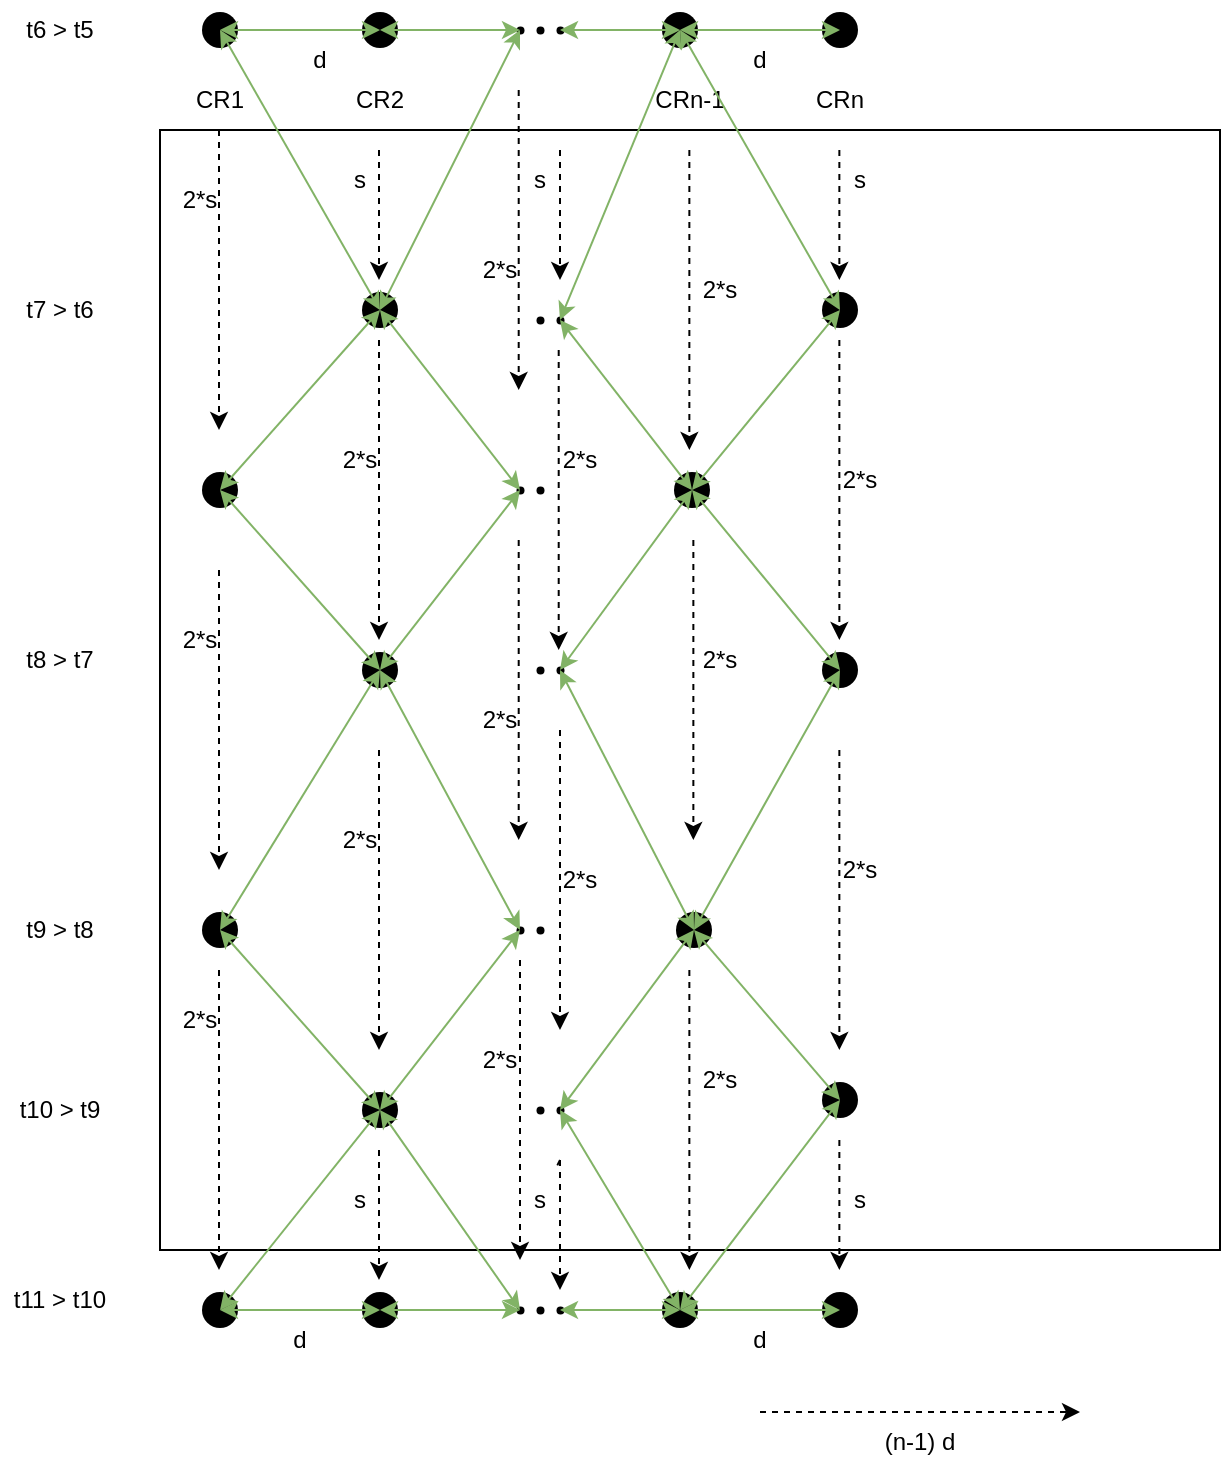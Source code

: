 <mxfile>
    <diagram id="CYYaLjD-E2wavenpG5ps" name="Page-1">
        <mxGraphModel dx="1276" dy="1726" grid="1" gridSize="10" guides="1" tooltips="1" connect="1" arrows="1" fold="1" page="1" pageScale="1" pageWidth="850" pageHeight="1100" math="0" shadow="0">
            <root>
                <mxCell id="0"/>
                <mxCell id="1" parent="0"/>
                <mxCell id="54" value="" style="rounded=0;whiteSpace=wrap;html=1;" parent="1" vertex="1">
                    <mxGeometry x="-80" y="-390" width="530" height="560" as="geometry"/>
                </mxCell>
                <mxCell id="18" value="t11 &amp;gt; t10" style="text;html=1;strokeColor=none;fillColor=none;align=center;verticalAlign=middle;whiteSpace=wrap;rounded=0;" parent="1" vertex="1">
                    <mxGeometry x="-160" y="180" width="60" height="30" as="geometry"/>
                </mxCell>
                <mxCell id="35" value="t10 &amp;gt; t9" style="text;html=1;strokeColor=none;fillColor=none;align=center;verticalAlign=middle;whiteSpace=wrap;rounded=0;" parent="1" vertex="1">
                    <mxGeometry x="-160" y="85" width="60" height="30" as="geometry"/>
                </mxCell>
                <mxCell id="53" value="t6 &amp;gt; t5" style="text;html=1;strokeColor=none;fillColor=none;align=center;verticalAlign=middle;whiteSpace=wrap;rounded=0;" parent="1" vertex="1">
                    <mxGeometry x="-160" y="-455" width="60" height="30" as="geometry"/>
                </mxCell>
                <mxCell id="65" value="" style="shape=waypoint;sketch=0;fillStyle=solid;size=6;pointerEvents=1;points=[];fillColor=none;resizable=0;rotatable=0;perimeter=centerPerimeter;snapToPoint=1;strokeWidth=7;" parent="1" vertex="1">
                    <mxGeometry x="20" y="-450" width="20" height="20" as="geometry"/>
                </mxCell>
                <mxCell id="66" value="" style="shape=waypoint;sketch=0;fillStyle=solid;size=6;pointerEvents=1;points=[];fillColor=none;resizable=0;rotatable=0;perimeter=centerPerimeter;snapToPoint=1;strokeWidth=7;" parent="1" vertex="1">
                    <mxGeometry x="-60" y="-450" width="20" height="20" as="geometry"/>
                </mxCell>
                <mxCell id="68" value="" style="endArrow=classic;startArrow=classic;html=1;exitX=1.091;exitY=0.611;exitDx=0;exitDy=0;exitPerimeter=0;entryX=0.331;entryY=0.611;entryDx=0;entryDy=0;entryPerimeter=0;fillColor=#d5e8d4;strokeColor=#82b366;" parent="1" source="66" target="65" edge="1">
                    <mxGeometry width="50" height="50" relative="1" as="geometry">
                        <mxPoint x="160" y="-550" as="sourcePoint"/>
                        <mxPoint x="210" y="-600" as="targetPoint"/>
                    </mxGeometry>
                </mxCell>
                <mxCell id="75" value="CR1" style="text;html=1;strokeColor=none;fillColor=none;align=center;verticalAlign=middle;whiteSpace=wrap;rounded=0;strokeWidth=0;" parent="1" vertex="1">
                    <mxGeometry x="-80" y="-420" width="60" height="30" as="geometry"/>
                </mxCell>
                <mxCell id="76" value="CR2" style="text;html=1;strokeColor=none;fillColor=none;align=center;verticalAlign=middle;whiteSpace=wrap;rounded=0;strokeWidth=0;" parent="1" vertex="1">
                    <mxGeometry y="-420" width="60" height="30" as="geometry"/>
                </mxCell>
                <mxCell id="111" value="" style="endArrow=classic;html=1;dashed=1;" parent="1" edge="1">
                    <mxGeometry width="50" height="50" relative="1" as="geometry">
                        <mxPoint x="-50.5" y="30" as="sourcePoint"/>
                        <mxPoint x="-50.5" y="180" as="targetPoint"/>
                    </mxGeometry>
                </mxCell>
                <mxCell id="132" value="" style="shape=waypoint;sketch=0;fillStyle=solid;size=6;pointerEvents=1;points=[];fillColor=none;resizable=0;rotatable=0;perimeter=centerPerimeter;snapToPoint=1;strokeWidth=7;" parent="1" vertex="1">
                    <mxGeometry x="20" y="-310" width="20" height="20" as="geometry"/>
                </mxCell>
                <mxCell id="133" value="" style="shape=waypoint;sketch=0;fillStyle=solid;size=6;pointerEvents=1;points=[];fillColor=none;resizable=0;rotatable=0;perimeter=centerPerimeter;snapToPoint=1;strokeWidth=7;" parent="1" vertex="1">
                    <mxGeometry x="-60" y="-220" width="20" height="20" as="geometry"/>
                </mxCell>
                <mxCell id="134" value="" style="shape=waypoint;sketch=0;fillStyle=solid;size=6;pointerEvents=1;points=[];fillColor=none;resizable=0;rotatable=0;perimeter=centerPerimeter;snapToPoint=1;strokeWidth=7;" parent="1" vertex="1">
                    <mxGeometry x="-60" width="20" height="20" as="geometry"/>
                </mxCell>
                <mxCell id="135" value="" style="shape=waypoint;sketch=0;fillStyle=solid;size=6;pointerEvents=1;points=[];fillColor=none;resizable=0;rotatable=0;perimeter=centerPerimeter;snapToPoint=1;strokeWidth=7;" parent="1" vertex="1">
                    <mxGeometry x="20" y="-130" width="20" height="20" as="geometry"/>
                </mxCell>
                <mxCell id="136" value="" style="shape=waypoint;sketch=0;fillStyle=solid;size=6;pointerEvents=1;points=[];fillColor=none;resizable=0;rotatable=0;perimeter=centerPerimeter;snapToPoint=1;strokeWidth=7;" parent="1" vertex="1">
                    <mxGeometry x="20" y="90" width="20" height="20" as="geometry"/>
                </mxCell>
                <mxCell id="137" value="" style="shape=waypoint;sketch=0;fillStyle=solid;size=6;pointerEvents=1;points=[];fillColor=none;resizable=0;rotatable=0;perimeter=centerPerimeter;snapToPoint=1;strokeWidth=7;" parent="1" vertex="1">
                    <mxGeometry x="-60" y="190" width="20" height="20" as="geometry"/>
                </mxCell>
                <mxCell id="138" value="" style="shape=waypoint;sketch=0;fillStyle=solid;size=6;pointerEvents=1;points=[];fillColor=none;resizable=0;rotatable=0;perimeter=centerPerimeter;snapToPoint=1;strokeWidth=7;" parent="1" vertex="1">
                    <mxGeometry x="20" y="190" width="20" height="20" as="geometry"/>
                </mxCell>
                <mxCell id="139" value="" style="endArrow=classic;html=1;dashed=1;" parent="1" edge="1">
                    <mxGeometry width="50" height="50" relative="1" as="geometry">
                        <mxPoint x="29.5" y="-80" as="sourcePoint"/>
                        <mxPoint x="29.5" y="70" as="targetPoint"/>
                    </mxGeometry>
                </mxCell>
                <mxCell id="140" value="" style="endArrow=classic;html=1;dashed=1;" parent="1" edge="1">
                    <mxGeometry width="50" height="50" relative="1" as="geometry">
                        <mxPoint x="-50.5" y="-390" as="sourcePoint"/>
                        <mxPoint x="-50.5" y="-240" as="targetPoint"/>
                    </mxGeometry>
                </mxCell>
                <mxCell id="141" value="" style="endArrow=classic;html=1;dashed=1;" parent="1" edge="1">
                    <mxGeometry width="50" height="50" relative="1" as="geometry">
                        <mxPoint x="29.5" y="-380" as="sourcePoint"/>
                        <mxPoint x="29.5" y="-315" as="targetPoint"/>
                    </mxGeometry>
                </mxCell>
                <mxCell id="142" value="" style="endArrow=classic;html=1;dashed=1;" parent="1" edge="1">
                    <mxGeometry width="50" height="50" relative="1" as="geometry">
                        <mxPoint x="-50.5" y="-170" as="sourcePoint"/>
                        <mxPoint x="-50.5" y="-20" as="targetPoint"/>
                    </mxGeometry>
                </mxCell>
                <mxCell id="143" value="" style="endArrow=classic;html=1;dashed=1;" parent="1" edge="1">
                    <mxGeometry width="50" height="50" relative="1" as="geometry">
                        <mxPoint x="29.5" y="-285" as="sourcePoint"/>
                        <mxPoint x="29.5" y="-135" as="targetPoint"/>
                    </mxGeometry>
                </mxCell>
                <mxCell id="144" value="" style="endArrow=classic;html=1;dashed=1;" parent="1" edge="1">
                    <mxGeometry width="50" height="50" relative="1" as="geometry">
                        <mxPoint x="29.5" y="120" as="sourcePoint"/>
                        <mxPoint x="29.5" y="185" as="targetPoint"/>
                    </mxGeometry>
                </mxCell>
                <mxCell id="145" value="" style="endArrow=classic;startArrow=classic;html=1;exitX=0.471;exitY=0.691;exitDx=0;exitDy=0;exitPerimeter=0;fillColor=#d5e8d4;strokeColor=#82b366;entryX=0.651;entryY=0.971;entryDx=0;entryDy=0;entryPerimeter=0;" parent="1" source="132" target="66" edge="1">
                    <mxGeometry width="50" height="50" relative="1" as="geometry">
                        <mxPoint x="-170" y="110" as="sourcePoint"/>
                        <mxPoint x="30" y="-440" as="targetPoint"/>
                    </mxGeometry>
                </mxCell>
                <mxCell id="146" value="" style="endArrow=classic;startArrow=classic;html=1;exitX=0.351;exitY=0.811;exitDx=0;exitDy=0;exitPerimeter=0;fillColor=#d5e8d4;strokeColor=#82b366;entryX=0.311;entryY=0.751;entryDx=0;entryDy=0;entryPerimeter=0;" parent="1" source="132" target="133" edge="1">
                    <mxGeometry width="50" height="50" relative="1" as="geometry">
                        <mxPoint x="-40" y="-290" as="sourcePoint"/>
                        <mxPoint x="40" y="-430" as="targetPoint"/>
                    </mxGeometry>
                </mxCell>
                <mxCell id="147" value="" style="endArrow=classic;startArrow=classic;html=1;fillColor=#d5e8d4;strokeColor=#82b366;" parent="1" source="135" target="134" edge="1">
                    <mxGeometry width="50" height="50" relative="1" as="geometry">
                        <mxPoint x="-40" y="-290" as="sourcePoint"/>
                        <mxPoint x="40" y="-200" as="targetPoint"/>
                    </mxGeometry>
                </mxCell>
                <mxCell id="148" value="" style="endArrow=classic;startArrow=classic;html=1;fillColor=#d5e8d4;strokeColor=#82b366;exitX=0.371;exitY=1.111;exitDx=0;exitDy=0;exitPerimeter=0;entryX=0.471;entryY=0.391;entryDx=0;entryDy=0;entryPerimeter=0;" parent="1" source="133" target="135" edge="1">
                    <mxGeometry width="50" height="50" relative="1" as="geometry">
                        <mxPoint x="-40" y="-110" as="sourcePoint"/>
                        <mxPoint x="40" y="20" as="targetPoint"/>
                    </mxGeometry>
                </mxCell>
                <mxCell id="149" value="" style="endArrow=classic;startArrow=classic;html=1;fillColor=#d5e8d4;strokeColor=#82b366;exitX=0.251;exitY=0.431;exitDx=0;exitDy=0;exitPerimeter=0;" parent="1" source="134" target="136" edge="1">
                    <mxGeometry width="50" height="50" relative="1" as="geometry">
                        <mxPoint x="40" y="-200" as="sourcePoint"/>
                        <mxPoint x="-40" y="-110" as="targetPoint"/>
                    </mxGeometry>
                </mxCell>
                <mxCell id="150" value="" style="endArrow=classic;startArrow=classic;html=1;fillColor=#d5e8d4;strokeColor=#82b366;exitX=0.711;exitY=0.351;exitDx=0;exitDy=0;exitPerimeter=0;entryX=0.591;entryY=0.851;entryDx=0;entryDy=0;entryPerimeter=0;" parent="1" source="137" target="136" edge="1">
                    <mxGeometry width="50" height="50" relative="1" as="geometry">
                        <mxPoint x="40" y="20" as="sourcePoint"/>
                        <mxPoint x="-40" y="110" as="targetPoint"/>
                    </mxGeometry>
                </mxCell>
                <mxCell id="151" value="" style="endArrow=classic;startArrow=classic;html=1;fillColor=#d5e8d4;strokeColor=#82b366;exitX=0.791;exitY=0.651;exitDx=0;exitDy=0;exitPerimeter=0;entryX=0.651;entryY=0.471;entryDx=0;entryDy=0;entryPerimeter=0;" parent="1" source="138" target="137" edge="1">
                    <mxGeometry width="50" height="50" relative="1" as="geometry">
                        <mxPoint x="40" y="210" as="sourcePoint"/>
                        <mxPoint x="-40" y="110" as="targetPoint"/>
                    </mxGeometry>
                </mxCell>
                <mxCell id="152" value="t9 &amp;gt; t8" style="text;html=1;strokeColor=none;fillColor=none;align=center;verticalAlign=middle;whiteSpace=wrap;rounded=0;" parent="1" vertex="1">
                    <mxGeometry x="-160" y="-5" width="60" height="30" as="geometry"/>
                </mxCell>
                <mxCell id="153" value="t8 &amp;gt; t7" style="text;html=1;strokeColor=none;fillColor=none;align=center;verticalAlign=middle;whiteSpace=wrap;rounded=0;" parent="1" vertex="1">
                    <mxGeometry x="-160" y="-140" width="60" height="30" as="geometry"/>
                </mxCell>
                <mxCell id="154" value="t7 &amp;gt; t6" style="text;html=1;strokeColor=none;fillColor=none;align=center;verticalAlign=middle;whiteSpace=wrap;rounded=0;" parent="1" vertex="1">
                    <mxGeometry x="-160" y="-315" width="60" height="30" as="geometry"/>
                </mxCell>
                <mxCell id="163" value="d" style="text;html=1;strokeColor=none;fillColor=none;align=center;verticalAlign=middle;whiteSpace=wrap;rounded=0;" parent="1" vertex="1">
                    <mxGeometry x="-40" y="200" width="60" height="30" as="geometry"/>
                </mxCell>
                <mxCell id="165" value="d" style="text;html=1;strokeColor=none;fillColor=none;align=center;verticalAlign=middle;whiteSpace=wrap;rounded=0;" parent="1" vertex="1">
                    <mxGeometry x="-30" y="-440" width="60" height="30" as="geometry"/>
                </mxCell>
                <mxCell id="166" value="2*s" style="text;html=1;strokeColor=none;fillColor=none;align=center;verticalAlign=middle;whiteSpace=wrap;rounded=0;" parent="1" vertex="1">
                    <mxGeometry x="-90" y="-370" width="60" height="30" as="geometry"/>
                </mxCell>
                <mxCell id="168" value="" style="shape=waypoint;sketch=0;fillStyle=solid;size=6;pointerEvents=1;points=[];fillColor=none;resizable=0;rotatable=0;perimeter=centerPerimeter;snapToPoint=1;strokeWidth=0;" vertex="1" parent="1">
                    <mxGeometry x="90" y="-450" width="20" height="20" as="geometry"/>
                </mxCell>
                <mxCell id="169" value="" style="shape=waypoint;sketch=0;fillStyle=solid;size=6;pointerEvents=1;points=[];fillColor=none;resizable=0;rotatable=0;perimeter=centerPerimeter;snapToPoint=1;strokeWidth=0;" vertex="1" parent="1">
                    <mxGeometry x="110" y="-450" width="20" height="20" as="geometry"/>
                </mxCell>
                <mxCell id="170" value="" style="shape=waypoint;sketch=0;fillStyle=solid;size=6;pointerEvents=1;points=[];fillColor=none;resizable=0;rotatable=0;perimeter=centerPerimeter;snapToPoint=1;strokeWidth=0;" vertex="1" parent="1">
                    <mxGeometry x="100" y="-450" width="20" height="20" as="geometry"/>
                </mxCell>
                <mxCell id="171" value="" style="shape=waypoint;sketch=0;fillStyle=solid;size=6;pointerEvents=1;points=[];fillColor=none;resizable=0;rotatable=0;perimeter=centerPerimeter;snapToPoint=1;strokeWidth=7;" vertex="1" parent="1">
                    <mxGeometry x="250" y="-450" width="20" height="20" as="geometry"/>
                </mxCell>
                <mxCell id="172" value="" style="shape=waypoint;sketch=0;fillStyle=solid;size=6;pointerEvents=1;points=[];fillColor=none;resizable=0;rotatable=0;perimeter=centerPerimeter;snapToPoint=1;strokeWidth=7;" vertex="1" parent="1">
                    <mxGeometry x="170" y="-450" width="20" height="20" as="geometry"/>
                </mxCell>
                <mxCell id="173" value="" style="endArrow=classic;startArrow=classic;html=1;exitX=1.091;exitY=0.611;exitDx=0;exitDy=0;exitPerimeter=0;entryX=0.331;entryY=0.611;entryDx=0;entryDy=0;entryPerimeter=0;fillColor=#d5e8d4;strokeColor=#82b366;" edge="1" parent="1" source="172" target="171">
                    <mxGeometry width="50" height="50" relative="1" as="geometry">
                        <mxPoint x="390" y="-550" as="sourcePoint"/>
                        <mxPoint x="440" y="-600" as="targetPoint"/>
                    </mxGeometry>
                </mxCell>
                <mxCell id="174" value="d" style="text;html=1;strokeColor=none;fillColor=none;align=center;verticalAlign=middle;whiteSpace=wrap;rounded=0;" vertex="1" parent="1">
                    <mxGeometry x="190" y="-440" width="60" height="30" as="geometry"/>
                </mxCell>
                <mxCell id="175" value="CRn-1" style="text;html=1;strokeColor=none;fillColor=none;align=center;verticalAlign=middle;whiteSpace=wrap;rounded=0;strokeWidth=0;" vertex="1" parent="1">
                    <mxGeometry x="155" y="-420" width="60" height="30" as="geometry"/>
                </mxCell>
                <mxCell id="176" value="CRn" style="text;html=1;strokeColor=none;fillColor=none;align=center;verticalAlign=middle;whiteSpace=wrap;rounded=0;strokeWidth=0;" vertex="1" parent="1">
                    <mxGeometry x="230" y="-420" width="60" height="30" as="geometry"/>
                </mxCell>
                <mxCell id="177" value="" style="shape=waypoint;sketch=0;fillStyle=solid;size=6;pointerEvents=1;points=[];fillColor=none;resizable=0;rotatable=0;perimeter=centerPerimeter;snapToPoint=1;strokeWidth=7;" vertex="1" parent="1">
                    <mxGeometry x="176" y="-220" width="20" height="20" as="geometry"/>
                </mxCell>
                <mxCell id="178" value="" style="shape=waypoint;sketch=0;fillStyle=solid;size=6;pointerEvents=1;points=[];fillColor=none;resizable=0;rotatable=0;perimeter=centerPerimeter;snapToPoint=1;strokeWidth=7;" vertex="1" parent="1">
                    <mxGeometry x="250" y="-310" width="20" height="20" as="geometry"/>
                </mxCell>
                <mxCell id="179" value="" style="shape=waypoint;sketch=0;fillStyle=solid;size=6;pointerEvents=1;points=[];fillColor=none;resizable=0;rotatable=0;perimeter=centerPerimeter;snapToPoint=1;strokeWidth=7;" vertex="1" parent="1">
                    <mxGeometry x="250" y="-130" width="20" height="20" as="geometry"/>
                </mxCell>
                <mxCell id="180" value="" style="shape=waypoint;sketch=0;fillStyle=solid;size=6;pointerEvents=1;points=[];fillColor=none;resizable=0;rotatable=0;perimeter=centerPerimeter;snapToPoint=1;strokeWidth=7;" vertex="1" parent="1">
                    <mxGeometry x="177" width="20" height="20" as="geometry"/>
                </mxCell>
                <mxCell id="181" value="" style="shape=waypoint;sketch=0;fillStyle=solid;size=6;pointerEvents=1;points=[];fillColor=none;resizable=0;rotatable=0;perimeter=centerPerimeter;snapToPoint=1;strokeWidth=7;" vertex="1" parent="1">
                    <mxGeometry x="250" y="85" width="20" height="20" as="geometry"/>
                </mxCell>
                <mxCell id="182" value="" style="shape=waypoint;sketch=0;fillStyle=solid;size=6;pointerEvents=1;points=[];fillColor=none;resizable=0;rotatable=0;perimeter=centerPerimeter;snapToPoint=1;strokeWidth=7;" vertex="1" parent="1">
                    <mxGeometry x="250" y="190" width="20" height="20" as="geometry"/>
                </mxCell>
                <mxCell id="183" value="" style="shape=waypoint;sketch=0;fillStyle=solid;size=6;pointerEvents=1;points=[];fillColor=none;resizable=0;rotatable=0;perimeter=centerPerimeter;snapToPoint=1;strokeWidth=7;" vertex="1" parent="1">
                    <mxGeometry x="170" y="190" width="20" height="20" as="geometry"/>
                </mxCell>
                <mxCell id="185" value="" style="shape=waypoint;sketch=0;fillStyle=solid;size=6;pointerEvents=1;points=[];fillColor=none;resizable=0;rotatable=0;perimeter=centerPerimeter;snapToPoint=1;strokeWidth=0;" vertex="1" parent="1">
                    <mxGeometry x="110" y="-305" width="20" height="20" as="geometry"/>
                </mxCell>
                <mxCell id="186" value="" style="shape=waypoint;sketch=0;fillStyle=solid;size=6;pointerEvents=1;points=[];fillColor=none;resizable=0;rotatable=0;perimeter=centerPerimeter;snapToPoint=1;strokeWidth=0;" vertex="1" parent="1">
                    <mxGeometry x="100" y="-305" width="20" height="20" as="geometry"/>
                </mxCell>
                <mxCell id="188" value="" style="shape=waypoint;sketch=0;fillStyle=solid;size=6;pointerEvents=1;points=[];fillColor=none;resizable=0;rotatable=0;perimeter=centerPerimeter;snapToPoint=1;strokeWidth=0;" vertex="1" parent="1">
                    <mxGeometry x="110" y="-130" width="20" height="20" as="geometry"/>
                </mxCell>
                <mxCell id="189" value="" style="shape=waypoint;sketch=0;fillStyle=solid;size=6;pointerEvents=1;points=[];fillColor=none;resizable=0;rotatable=0;perimeter=centerPerimeter;snapToPoint=1;strokeWidth=0;" vertex="1" parent="1">
                    <mxGeometry x="100" y="-130" width="20" height="20" as="geometry"/>
                </mxCell>
                <mxCell id="190" value="" style="shape=waypoint;sketch=0;fillStyle=solid;size=6;pointerEvents=1;points=[];fillColor=none;resizable=0;rotatable=0;perimeter=centerPerimeter;snapToPoint=1;strokeWidth=0;" vertex="1" parent="1">
                    <mxGeometry x="90" width="20" height="20" as="geometry"/>
                </mxCell>
                <mxCell id="192" value="" style="shape=waypoint;sketch=0;fillStyle=solid;size=6;pointerEvents=1;points=[];fillColor=none;resizable=0;rotatable=0;perimeter=centerPerimeter;snapToPoint=1;strokeWidth=0;" vertex="1" parent="1">
                    <mxGeometry x="100" width="20" height="20" as="geometry"/>
                </mxCell>
                <mxCell id="194" value="" style="shape=waypoint;sketch=0;fillStyle=solid;size=6;pointerEvents=1;points=[];fillColor=none;resizable=0;rotatable=0;perimeter=centerPerimeter;snapToPoint=1;strokeWidth=0;" vertex="1" parent="1">
                    <mxGeometry x="110" y="90" width="20" height="20" as="geometry"/>
                </mxCell>
                <mxCell id="195" value="" style="shape=waypoint;sketch=0;fillStyle=solid;size=6;pointerEvents=1;points=[];fillColor=none;resizable=0;rotatable=0;perimeter=centerPerimeter;snapToPoint=1;strokeWidth=0;" vertex="1" parent="1">
                    <mxGeometry x="100" y="90" width="20" height="20" as="geometry"/>
                </mxCell>
                <mxCell id="196" value="" style="shape=waypoint;sketch=0;fillStyle=solid;size=6;pointerEvents=1;points=[];fillColor=none;resizable=0;rotatable=0;perimeter=centerPerimeter;snapToPoint=1;strokeWidth=0;" vertex="1" parent="1">
                    <mxGeometry x="90" y="190" width="20" height="20" as="geometry"/>
                </mxCell>
                <mxCell id="197" value="" style="shape=waypoint;sketch=0;fillStyle=solid;size=6;pointerEvents=1;points=[];fillColor=none;resizable=0;rotatable=0;perimeter=centerPerimeter;snapToPoint=1;strokeWidth=0;" vertex="1" parent="1">
                    <mxGeometry x="110" y="190" width="20" height="20" as="geometry"/>
                </mxCell>
                <mxCell id="198" value="" style="shape=waypoint;sketch=0;fillStyle=solid;size=6;pointerEvents=1;points=[];fillColor=none;resizable=0;rotatable=0;perimeter=centerPerimeter;snapToPoint=1;strokeWidth=0;" vertex="1" parent="1">
                    <mxGeometry x="100" y="190" width="20" height="20" as="geometry"/>
                </mxCell>
                <mxCell id="199" value="" style="endArrow=classic;startArrow=classic;html=1;fillColor=#d5e8d4;strokeColor=#82b366;entryX=0.771;entryY=0.42;entryDx=0;entryDy=0;entryPerimeter=0;" edge="1" parent="1" source="168" target="65">
                    <mxGeometry width="50" height="50" relative="1" as="geometry">
                        <mxPoint x="40" y="-290" as="sourcePoint"/>
                        <mxPoint x="-40" y="-200" as="targetPoint"/>
                    </mxGeometry>
                </mxCell>
                <mxCell id="200" value="" style="endArrow=classic;startArrow=classic;html=1;fillColor=#d5e8d4;strokeColor=#82b366;entryX=0.684;entryY=0.459;entryDx=0;entryDy=0;entryPerimeter=0;" edge="1" parent="1" source="172" target="169">
                    <mxGeometry width="50" height="50" relative="1" as="geometry">
                        <mxPoint x="110" y="-430" as="sourcePoint"/>
                        <mxPoint x="40" y="-430" as="targetPoint"/>
                    </mxGeometry>
                </mxCell>
                <mxCell id="201" value="" style="endArrow=classic;startArrow=classic;html=1;fillColor=#d5e8d4;strokeColor=#82b366;entryX=0.175;entryY=1.001;entryDx=0;entryDy=0;entryPerimeter=0;" edge="1" parent="1" source="132" target="168">
                    <mxGeometry width="50" height="50" relative="1" as="geometry">
                        <mxPoint x="110" y="-430" as="sourcePoint"/>
                        <mxPoint x="40" y="-430" as="targetPoint"/>
                    </mxGeometry>
                </mxCell>
                <mxCell id="203" value="" style="shape=waypoint;sketch=0;fillStyle=solid;size=6;pointerEvents=1;points=[];fillColor=none;resizable=0;rotatable=0;perimeter=centerPerimeter;snapToPoint=1;strokeWidth=0;" vertex="1" parent="1">
                    <mxGeometry x="90" y="-220" width="20" height="20" as="geometry"/>
                </mxCell>
                <mxCell id="205" value="" style="shape=waypoint;sketch=0;fillStyle=solid;size=6;pointerEvents=1;points=[];fillColor=none;resizable=0;rotatable=0;perimeter=centerPerimeter;snapToPoint=1;strokeWidth=0;" vertex="1" parent="1">
                    <mxGeometry x="100" y="-220" width="20" height="20" as="geometry"/>
                </mxCell>
                <mxCell id="206" value="" style="endArrow=classic;startArrow=classic;html=1;fillColor=#d5e8d4;strokeColor=#82b366;exitX=0.368;exitY=0.494;exitDx=0;exitDy=0;exitPerimeter=0;" edge="1" parent="1" source="203" target="132">
                    <mxGeometry width="50" height="50" relative="1" as="geometry">
                        <mxPoint x="40" y="-290" as="sourcePoint"/>
                        <mxPoint x="110" y="-430" as="targetPoint"/>
                    </mxGeometry>
                </mxCell>
                <mxCell id="207" value="" style="endArrow=classic;startArrow=classic;html=1;fillColor=#d5e8d4;strokeColor=#82b366;exitX=0.617;exitY=0.407;exitDx=0;exitDy=0;exitPerimeter=0;" edge="1" parent="1" source="135" target="203">
                    <mxGeometry width="50" height="50" relative="1" as="geometry">
                        <mxPoint x="110" y="-200" as="sourcePoint"/>
                        <mxPoint x="40" y="-290" as="targetPoint"/>
                    </mxGeometry>
                </mxCell>
                <mxCell id="208" value="" style="endArrow=classic;startArrow=classic;html=1;fillColor=#d5e8d4;strokeColor=#82b366;" edge="1" parent="1" source="135" target="190">
                    <mxGeometry width="50" height="50" relative="1" as="geometry">
                        <mxPoint x="40" y="-110" as="sourcePoint"/>
                        <mxPoint x="110" y="-200" as="targetPoint"/>
                    </mxGeometry>
                </mxCell>
                <mxCell id="209" value="" style="endArrow=classic;startArrow=classic;html=1;fillColor=#d5e8d4;strokeColor=#82b366;entryX=0.346;entryY=0.594;entryDx=0;entryDy=0;entryPerimeter=0;" edge="1" parent="1" source="190" target="136">
                    <mxGeometry width="50" height="50" relative="1" as="geometry">
                        <mxPoint x="40" y="-110" as="sourcePoint"/>
                        <mxPoint x="110" y="20" as="targetPoint"/>
                    </mxGeometry>
                </mxCell>
                <mxCell id="210" value="" style="endArrow=classic;startArrow=classic;html=1;fillColor=#d5e8d4;strokeColor=#82b366;entryX=0.578;entryY=0.71;entryDx=0;entryDy=0;entryPerimeter=0;" edge="1" parent="1" source="196" target="136">
                    <mxGeometry width="50" height="50" relative="1" as="geometry">
                        <mxPoint x="110" y="20" as="sourcePoint"/>
                        <mxPoint x="40" y="110" as="targetPoint"/>
                    </mxGeometry>
                </mxCell>
                <mxCell id="211" value="" style="endArrow=classic;startArrow=classic;html=1;fillColor=#d5e8d4;strokeColor=#82b366;entryX=0.058;entryY=0.665;entryDx=0;entryDy=0;entryPerimeter=0;exitX=0.771;exitY=0.472;exitDx=0;exitDy=0;exitPerimeter=0;" edge="1" parent="1" source="138" target="196">
                    <mxGeometry width="50" height="50" relative="1" as="geometry">
                        <mxPoint x="110" y="210" as="sourcePoint"/>
                        <mxPoint x="40" y="110" as="targetPoint"/>
                    </mxGeometry>
                </mxCell>
                <mxCell id="212" value="" style="endArrow=classic;startArrow=classic;html=1;fillColor=#d5e8d4;strokeColor=#82b366;exitX=0.955;exitY=0.859;exitDx=0;exitDy=0;exitPerimeter=0;" edge="1" parent="1" source="197" target="183">
                    <mxGeometry width="50" height="50" relative="1" as="geometry">
                        <mxPoint x="40" y="210" as="sourcePoint"/>
                        <mxPoint x="110" y="210" as="targetPoint"/>
                    </mxGeometry>
                </mxCell>
                <mxCell id="213" value="" style="endArrow=classic;startArrow=classic;html=1;fillColor=#d5e8d4;strokeColor=#82b366;entryX=0.704;entryY=0.42;entryDx=0;entryDy=0;entryPerimeter=0;" edge="1" parent="1" source="178" target="172">
                    <mxGeometry width="50" height="50" relative="1" as="geometry">
                        <mxPoint x="40" y="-290" as="sourcePoint"/>
                        <mxPoint x="-40" y="-430" as="targetPoint"/>
                    </mxGeometry>
                </mxCell>
                <mxCell id="214" value="" style="endArrow=classic;startArrow=classic;html=1;fillColor=#d5e8d4;strokeColor=#82b366;exitX=0.626;exitY=0.726;exitDx=0;exitDy=0;exitPerimeter=0;" edge="1" parent="1" source="177" target="178">
                    <mxGeometry width="50" height="50" relative="1" as="geometry">
                        <mxPoint x="270" y="-290" as="sourcePoint"/>
                        <mxPoint x="190" y="-430" as="targetPoint"/>
                    </mxGeometry>
                </mxCell>
                <mxCell id="215" value="" style="endArrow=classic;startArrow=classic;html=1;fillColor=#d5e8d4;strokeColor=#82b366;exitX=0.5;exitY=0.5;exitDx=0;exitDy=0;exitPerimeter=0;entryX=0.381;entryY=0.523;entryDx=0;entryDy=0;entryPerimeter=0;" edge="1" parent="1" source="177" target="179">
                    <mxGeometry width="50" height="50" relative="1" as="geometry">
                        <mxPoint x="190" y="-200" as="sourcePoint"/>
                        <mxPoint x="270" y="-290" as="targetPoint"/>
                    </mxGeometry>
                </mxCell>
                <mxCell id="216" value="" style="endArrow=classic;startArrow=classic;html=1;fillColor=#d5e8d4;strokeColor=#82b366;exitX=0.652;exitY=0.717;exitDx=0;exitDy=0;exitPerimeter=0;entryX=0.665;entryY=0.643;entryDx=0;entryDy=0;entryPerimeter=0;" edge="1" parent="1" source="179" target="180">
                    <mxGeometry width="50" height="50" relative="1" as="geometry">
                        <mxPoint x="190" y="-200" as="sourcePoint"/>
                        <mxPoint x="270" y="-110" as="targetPoint"/>
                    </mxGeometry>
                </mxCell>
                <mxCell id="217" value="" style="endArrow=classic;startArrow=classic;html=1;fillColor=#d5e8d4;strokeColor=#82b366;" edge="1" parent="1" source="180" target="181">
                    <mxGeometry width="50" height="50" relative="1" as="geometry">
                        <mxPoint x="270" y="-110" as="sourcePoint"/>
                        <mxPoint x="190" y="20" as="targetPoint"/>
                    </mxGeometry>
                </mxCell>
                <mxCell id="218" value="" style="endArrow=classic;startArrow=classic;html=1;fillColor=#d5e8d4;strokeColor=#82b366;exitX=0.729;exitY=0.651;exitDx=0;exitDy=0;exitPerimeter=0;" edge="1" parent="1" source="181" target="183">
                    <mxGeometry width="50" height="50" relative="1" as="geometry">
                        <mxPoint x="190" y="20" as="sourcePoint"/>
                        <mxPoint x="270" y="105" as="targetPoint"/>
                    </mxGeometry>
                </mxCell>
                <mxCell id="219" value="" style="endArrow=classic;startArrow=classic;html=1;fillColor=#d5e8d4;strokeColor=#82b366;" edge="1" parent="1" source="182">
                    <mxGeometry width="50" height="50" relative="1" as="geometry">
                        <mxPoint x="270" y="105" as="sourcePoint"/>
                        <mxPoint x="180" y="200" as="targetPoint"/>
                    </mxGeometry>
                </mxCell>
                <mxCell id="220" value="" style="endArrow=classic;startArrow=classic;html=1;fillColor=#d5e8d4;strokeColor=#82b366;entryX=0.394;entryY=0.339;entryDx=0;entryDy=0;entryPerimeter=0;" edge="1" parent="1" source="185" target="177">
                    <mxGeometry width="50" height="50" relative="1" as="geometry">
                        <mxPoint x="190" y="-200" as="sourcePoint"/>
                        <mxPoint x="270" y="-110" as="targetPoint"/>
                    </mxGeometry>
                </mxCell>
                <mxCell id="221" value="" style="endArrow=classic;startArrow=classic;html=1;fillColor=#d5e8d4;strokeColor=#82b366;exitX=0.51;exitY=0.768;exitDx=0;exitDy=0;exitPerimeter=0;" edge="1" parent="1" source="172" target="185">
                    <mxGeometry width="50" height="50" relative="1" as="geometry">
                        <mxPoint x="130" y="-285" as="sourcePoint"/>
                        <mxPoint x="190" y="-200" as="targetPoint"/>
                    </mxGeometry>
                </mxCell>
                <mxCell id="222" value="" style="endArrow=classic;startArrow=classic;html=1;fillColor=#d5e8d4;strokeColor=#82b366;entryX=0.51;entryY=0.72;entryDx=0;entryDy=0;entryPerimeter=0;" edge="1" parent="1" source="188" target="180">
                    <mxGeometry width="50" height="50" relative="1" as="geometry">
                        <mxPoint x="190" y="-430" as="sourcePoint"/>
                        <mxPoint x="130" y="-285" as="targetPoint"/>
                    </mxGeometry>
                </mxCell>
                <mxCell id="223" value="" style="endArrow=classic;startArrow=classic;html=1;fillColor=#d5e8d4;strokeColor=#82b366;" edge="1" parent="1" source="188" target="177">
                    <mxGeometry width="50" height="50" relative="1" as="geometry">
                        <mxPoint x="130" y="-110" as="sourcePoint"/>
                        <mxPoint x="190" y="20" as="targetPoint"/>
                    </mxGeometry>
                </mxCell>
                <mxCell id="224" value="" style="endArrow=classic;startArrow=classic;html=1;fillColor=#d5e8d4;strokeColor=#82b366;exitX=0.471;exitY=0.007;exitDx=0;exitDy=0;exitPerimeter=0;entryX=1.188;entryY=0.439;entryDx=0;entryDy=0;entryPerimeter=0;" edge="1" parent="1" source="183" target="194">
                    <mxGeometry width="50" height="50" relative="1" as="geometry">
                        <mxPoint x="130" y="-110" as="sourcePoint"/>
                        <mxPoint x="190" y="-200" as="targetPoint"/>
                    </mxGeometry>
                </mxCell>
                <mxCell id="225" value="" style="endArrow=classic;startArrow=classic;html=1;fillColor=#d5e8d4;strokeColor=#82b366;entryX=0.588;entryY=0.952;entryDx=0;entryDy=0;entryPerimeter=0;" edge="1" parent="1" source="194" target="180">
                    <mxGeometry width="50" height="50" relative="1" as="geometry">
                        <mxPoint x="190" y="210" as="sourcePoint"/>
                        <mxPoint x="130" y="110" as="targetPoint"/>
                    </mxGeometry>
                </mxCell>
                <mxCell id="227" value="d" style="text;html=1;strokeColor=none;fillColor=none;align=center;verticalAlign=middle;whiteSpace=wrap;rounded=0;" vertex="1" parent="1">
                    <mxGeometry x="190" y="200" width="60" height="30" as="geometry"/>
                </mxCell>
                <mxCell id="229" value="" style="endArrow=classic;html=1;dashed=1;" edge="1" parent="1">
                    <mxGeometry width="50" height="50" relative="1" as="geometry">
                        <mxPoint x="259.68" y="-380" as="sourcePoint"/>
                        <mxPoint x="259.68" y="-315" as="targetPoint"/>
                    </mxGeometry>
                </mxCell>
                <mxCell id="230" value="" style="endArrow=classic;html=1;dashed=1;" edge="1" parent="1">
                    <mxGeometry width="50" height="50" relative="1" as="geometry">
                        <mxPoint x="120.0" y="-380" as="sourcePoint"/>
                        <mxPoint x="120.0" y="-315" as="targetPoint"/>
                    </mxGeometry>
                </mxCell>
                <mxCell id="231" value="" style="endArrow=classic;html=1;dashed=1;" edge="1" parent="1">
                    <mxGeometry width="50" height="50" relative="1" as="geometry">
                        <mxPoint x="259.68" y="115" as="sourcePoint"/>
                        <mxPoint x="259.68" y="180" as="targetPoint"/>
                    </mxGeometry>
                </mxCell>
                <mxCell id="233" value="s" style="text;html=1;strokeColor=none;fillColor=none;align=center;verticalAlign=middle;whiteSpace=wrap;rounded=0;" vertex="1" parent="1">
                    <mxGeometry x="-10" y="130" width="60" height="30" as="geometry"/>
                </mxCell>
                <mxCell id="235" value="" style="endArrow=none;html=1;dashed=1;" edge="1" parent="1">
                    <mxGeometry width="50" height="50" relative="1" as="geometry">
                        <mxPoint x="120.0" y="125" as="sourcePoint"/>
                        <mxPoint x="117.5" y="130" as="targetPoint"/>
                    </mxGeometry>
                </mxCell>
                <mxCell id="236" value="s" style="text;html=1;strokeColor=none;fillColor=none;align=center;verticalAlign=middle;whiteSpace=wrap;rounded=0;" vertex="1" parent="1">
                    <mxGeometry x="240" y="130" width="60" height="30" as="geometry"/>
                </mxCell>
                <mxCell id="237" value="s" style="text;html=1;strokeColor=none;fillColor=none;align=center;verticalAlign=middle;whiteSpace=wrap;rounded=0;" vertex="1" parent="1">
                    <mxGeometry x="-10" y="-380" width="60" height="30" as="geometry"/>
                </mxCell>
                <mxCell id="238" value="s" style="text;html=1;strokeColor=none;fillColor=none;align=center;verticalAlign=middle;whiteSpace=wrap;rounded=0;" vertex="1" parent="1">
                    <mxGeometry x="80" y="-380" width="60" height="30" as="geometry"/>
                </mxCell>
                <mxCell id="239" value="s" style="text;html=1;strokeColor=none;fillColor=none;align=center;verticalAlign=middle;whiteSpace=wrap;rounded=0;" vertex="1" parent="1">
                    <mxGeometry x="240" y="-380" width="60" height="30" as="geometry"/>
                </mxCell>
                <mxCell id="240" value="2*s" style="text;html=1;strokeColor=none;fillColor=none;align=center;verticalAlign=middle;whiteSpace=wrap;rounded=0;" vertex="1" parent="1">
                    <mxGeometry x="-90" y="-150" width="60" height="30" as="geometry"/>
                </mxCell>
                <mxCell id="241" value="2*s" style="text;html=1;strokeColor=none;fillColor=none;align=center;verticalAlign=middle;whiteSpace=wrap;rounded=0;" vertex="1" parent="1">
                    <mxGeometry x="-90" y="40" width="60" height="30" as="geometry"/>
                </mxCell>
                <mxCell id="242" value="2*s" style="text;html=1;strokeColor=none;fillColor=none;align=center;verticalAlign=middle;whiteSpace=wrap;rounded=0;" vertex="1" parent="1">
                    <mxGeometry x="-10" y="-240" width="60" height="30" as="geometry"/>
                </mxCell>
                <mxCell id="243" value="2*s" style="text;html=1;strokeColor=none;fillColor=none;align=center;verticalAlign=middle;whiteSpace=wrap;rounded=0;" vertex="1" parent="1">
                    <mxGeometry x="-10" y="-50" width="60" height="30" as="geometry"/>
                </mxCell>
                <mxCell id="244" value="" style="endArrow=classic;html=1;dashed=1;" edge="1" parent="1">
                    <mxGeometry width="50" height="50" relative="1" as="geometry">
                        <mxPoint x="120.0" y="125" as="sourcePoint"/>
                        <mxPoint x="120.0" y="190" as="targetPoint"/>
                    </mxGeometry>
                </mxCell>
                <mxCell id="245" value="s" style="text;html=1;strokeColor=none;fillColor=none;align=center;verticalAlign=middle;whiteSpace=wrap;rounded=0;" vertex="1" parent="1">
                    <mxGeometry x="80" y="130" width="60" height="30" as="geometry"/>
                </mxCell>
                <mxCell id="246" value="" style="endArrow=classic;html=1;dashed=1;" edge="1" parent="1">
                    <mxGeometry width="50" height="50" relative="1" as="geometry">
                        <mxPoint x="184.68" y="-380" as="sourcePoint"/>
                        <mxPoint x="184.68" y="-230" as="targetPoint"/>
                    </mxGeometry>
                </mxCell>
                <mxCell id="247" value="" style="endArrow=classic;html=1;dashed=1;" edge="1" parent="1">
                    <mxGeometry width="50" height="50" relative="1" as="geometry">
                        <mxPoint x="186.68" y="-185" as="sourcePoint"/>
                        <mxPoint x="186.68" y="-35" as="targetPoint"/>
                    </mxGeometry>
                </mxCell>
                <mxCell id="248" value="" style="endArrow=classic;html=1;dashed=1;" edge="1" parent="1">
                    <mxGeometry width="50" height="50" relative="1" as="geometry">
                        <mxPoint x="184.68" y="30" as="sourcePoint"/>
                        <mxPoint x="184.68" y="180" as="targetPoint"/>
                    </mxGeometry>
                </mxCell>
                <mxCell id="250" value="" style="endArrow=classic;html=1;dashed=1;" edge="1" parent="1">
                    <mxGeometry width="50" height="50" relative="1" as="geometry">
                        <mxPoint x="259.68" y="-80" as="sourcePoint"/>
                        <mxPoint x="259.68" y="70" as="targetPoint"/>
                    </mxGeometry>
                </mxCell>
                <mxCell id="251" value="" style="endArrow=classic;html=1;dashed=1;" edge="1" parent="1">
                    <mxGeometry width="50" height="50" relative="1" as="geometry">
                        <mxPoint x="259.68" y="-285" as="sourcePoint"/>
                        <mxPoint x="259.68" y="-135" as="targetPoint"/>
                    </mxGeometry>
                </mxCell>
                <mxCell id="252" value="" style="endArrow=classic;html=1;dashed=1;" edge="1" parent="1">
                    <mxGeometry width="50" height="50" relative="1" as="geometry">
                        <mxPoint x="119.35" y="-280" as="sourcePoint"/>
                        <mxPoint x="119.35" y="-130" as="targetPoint"/>
                    </mxGeometry>
                </mxCell>
                <mxCell id="253" value="" style="endArrow=classic;html=1;dashed=1;" edge="1" parent="1">
                    <mxGeometry width="50" height="50" relative="1" as="geometry">
                        <mxPoint x="120.0" y="-90" as="sourcePoint"/>
                        <mxPoint x="120.0" y="60" as="targetPoint"/>
                    </mxGeometry>
                </mxCell>
                <mxCell id="254" value="" style="endArrow=classic;html=1;dashed=1;" edge="1" parent="1">
                    <mxGeometry width="50" height="50" relative="1" as="geometry">
                        <mxPoint x="99.35" y="-410" as="sourcePoint"/>
                        <mxPoint x="99.35" y="-260" as="targetPoint"/>
                    </mxGeometry>
                </mxCell>
                <mxCell id="255" value="" style="endArrow=classic;html=1;dashed=1;" edge="1" parent="1">
                    <mxGeometry width="50" height="50" relative="1" as="geometry">
                        <mxPoint x="99.35" y="-185" as="sourcePoint"/>
                        <mxPoint x="99.35" y="-35" as="targetPoint"/>
                    </mxGeometry>
                </mxCell>
                <mxCell id="256" value="" style="endArrow=classic;html=1;dashed=1;" edge="1" parent="1">
                    <mxGeometry width="50" height="50" relative="1" as="geometry">
                        <mxPoint x="100.0" y="25" as="sourcePoint"/>
                        <mxPoint x="100.0" y="175" as="targetPoint"/>
                    </mxGeometry>
                </mxCell>
                <mxCell id="257" value="2*s" style="text;html=1;strokeColor=none;fillColor=none;align=center;verticalAlign=middle;whiteSpace=wrap;rounded=0;" vertex="1" parent="1">
                    <mxGeometry x="60" y="60" width="60" height="30" as="geometry"/>
                </mxCell>
                <mxCell id="259" value="2*s" style="text;html=1;strokeColor=none;fillColor=none;align=center;verticalAlign=middle;whiteSpace=wrap;rounded=0;" vertex="1" parent="1">
                    <mxGeometry x="60" y="-110" width="60" height="30" as="geometry"/>
                </mxCell>
                <mxCell id="260" value="2*s" style="text;html=1;strokeColor=none;fillColor=none;align=center;verticalAlign=middle;whiteSpace=wrap;rounded=0;" vertex="1" parent="1">
                    <mxGeometry x="60" y="-335" width="60" height="30" as="geometry"/>
                </mxCell>
                <mxCell id="261" value="2*s" style="text;html=1;strokeColor=none;fillColor=none;align=center;verticalAlign=middle;whiteSpace=wrap;rounded=0;" vertex="1" parent="1">
                    <mxGeometry x="170" y="-325" width="60" height="30" as="geometry"/>
                </mxCell>
                <mxCell id="262" value="2*s" style="text;html=1;strokeColor=none;fillColor=none;align=center;verticalAlign=middle;whiteSpace=wrap;rounded=0;" vertex="1" parent="1">
                    <mxGeometry x="100" y="-240" width="60" height="30" as="geometry"/>
                </mxCell>
                <mxCell id="263" value="2*s" style="text;html=1;strokeColor=none;fillColor=none;align=center;verticalAlign=middle;whiteSpace=wrap;rounded=0;" vertex="1" parent="1">
                    <mxGeometry x="170" y="-140" width="60" height="30" as="geometry"/>
                </mxCell>
                <mxCell id="264" value="2*s" style="text;html=1;strokeColor=none;fillColor=none;align=center;verticalAlign=middle;whiteSpace=wrap;rounded=0;" vertex="1" parent="1">
                    <mxGeometry x="100" y="-30" width="60" height="30" as="geometry"/>
                </mxCell>
                <mxCell id="265" value="2*s" style="text;html=1;strokeColor=none;fillColor=none;align=center;verticalAlign=middle;whiteSpace=wrap;rounded=0;" vertex="1" parent="1">
                    <mxGeometry x="170" y="70" width="60" height="30" as="geometry"/>
                </mxCell>
                <mxCell id="266" value="2*s" style="text;html=1;strokeColor=none;fillColor=none;align=center;verticalAlign=middle;whiteSpace=wrap;rounded=0;" vertex="1" parent="1">
                    <mxGeometry x="240" y="-35" width="60" height="30" as="geometry"/>
                </mxCell>
                <mxCell id="267" value="2*s" style="text;html=1;strokeColor=none;fillColor=none;align=center;verticalAlign=middle;whiteSpace=wrap;rounded=0;" vertex="1" parent="1">
                    <mxGeometry x="240" y="-230" width="60" height="30" as="geometry"/>
                </mxCell>
                <mxCell id="268" value="" style="endArrow=classic;html=1;dashed=1;" edge="1" parent="1">
                    <mxGeometry width="50" height="50" relative="1" as="geometry">
                        <mxPoint x="220" y="251" as="sourcePoint"/>
                        <mxPoint x="380" y="251" as="targetPoint"/>
                    </mxGeometry>
                </mxCell>
                <mxCell id="269" value="(n-1) d" style="text;html=1;strokeColor=none;fillColor=none;align=center;verticalAlign=middle;whiteSpace=wrap;rounded=0;" vertex="1" parent="1">
                    <mxGeometry x="270" y="251" width="60" height="30" as="geometry"/>
                </mxCell>
            </root>
        </mxGraphModel>
    </diagram>
</mxfile>